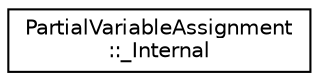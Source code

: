 digraph "Graphical Class Hierarchy"
{
 // LATEX_PDF_SIZE
  edge [fontname="Helvetica",fontsize="10",labelfontname="Helvetica",labelfontsize="10"];
  node [fontname="Helvetica",fontsize="10",shape=record];
  rankdir="LR";
  Node0 [label="PartialVariableAssignment\l::_Internal",height=0.2,width=0.4,color="black", fillcolor="white", style="filled",URL="$classoperations__research_1_1sat_1_1_partial_variable_assignment_1_1___internal.html",tooltip=" "];
}
